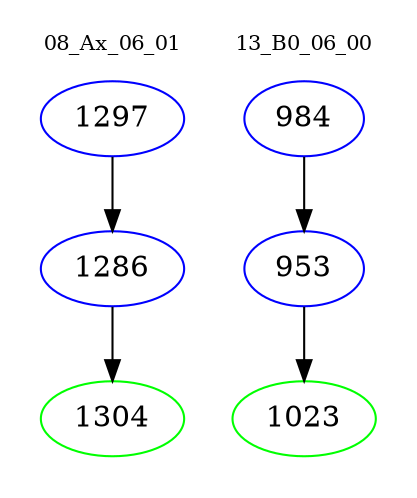 digraph{
subgraph cluster_0 {
color = white
label = "08_Ax_06_01";
fontsize=10;
T0_1297 [label="1297", color="blue"]
T0_1297 -> T0_1286 [color="black"]
T0_1286 [label="1286", color="blue"]
T0_1286 -> T0_1304 [color="black"]
T0_1304 [label="1304", color="green"]
}
subgraph cluster_1 {
color = white
label = "13_B0_06_00";
fontsize=10;
T1_984 [label="984", color="blue"]
T1_984 -> T1_953 [color="black"]
T1_953 [label="953", color="blue"]
T1_953 -> T1_1023 [color="black"]
T1_1023 [label="1023", color="green"]
}
}
